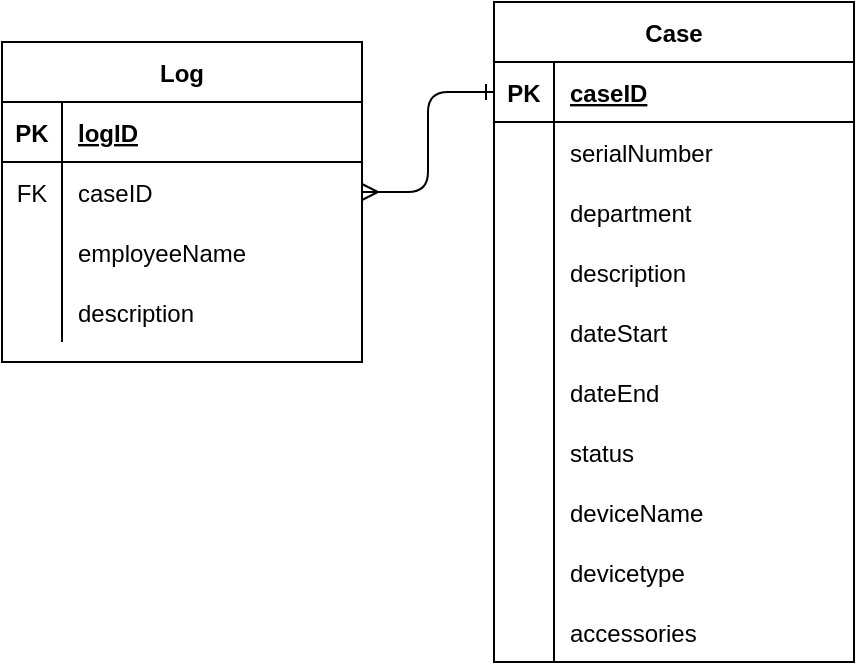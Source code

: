 <mxfile version="13.7.9" type="device"><diagram name="Page-1" id="b5b7bab2-c9e2-2cf4-8b2a-24fd1a2a6d21"><mxGraphModel dx="1024" dy="592" grid="1" gridSize="10" guides="1" tooltips="1" connect="1" arrows="1" fold="1" page="1" pageScale="1" pageWidth="827" pageHeight="1169" background="#ffffff" math="0" shadow="0"><root><mxCell id="0"/><mxCell id="1" parent="0"/><mxCell id="rIaqy_Twixk4XwZA-bf0-27" value="Case" style="shape=table;startSize=30;container=1;collapsible=1;childLayout=tableLayout;fixedRows=1;rowLines=0;fontStyle=1;align=center;resizeLast=1;" parent="1" vertex="1"><mxGeometry x="660" y="330" width="180" height="330" as="geometry"/></mxCell><mxCell id="rIaqy_Twixk4XwZA-bf0-28" value="" style="shape=partialRectangle;collapsible=0;dropTarget=0;pointerEvents=0;fillColor=none;top=0;left=0;bottom=1;right=0;points=[[0,0.5],[1,0.5]];portConstraint=eastwest;" parent="rIaqy_Twixk4XwZA-bf0-27" vertex="1"><mxGeometry y="30" width="180" height="30" as="geometry"/></mxCell><mxCell id="rIaqy_Twixk4XwZA-bf0-29" value="PK" style="shape=partialRectangle;connectable=0;fillColor=none;top=0;left=0;bottom=0;right=0;fontStyle=1;overflow=hidden;" parent="rIaqy_Twixk4XwZA-bf0-28" vertex="1"><mxGeometry width="30" height="30" as="geometry"/></mxCell><mxCell id="rIaqy_Twixk4XwZA-bf0-30" value="caseID" style="shape=partialRectangle;connectable=0;fillColor=none;top=0;left=0;bottom=0;right=0;align=left;spacingLeft=6;fontStyle=5;overflow=hidden;" parent="rIaqy_Twixk4XwZA-bf0-28" vertex="1"><mxGeometry x="30" width="150" height="30" as="geometry"/></mxCell><mxCell id="rIaqy_Twixk4XwZA-bf0-31" value="" style="shape=partialRectangle;collapsible=0;dropTarget=0;pointerEvents=0;fillColor=none;top=0;left=0;bottom=0;right=0;points=[[0,0.5],[1,0.5]];portConstraint=eastwest;" parent="rIaqy_Twixk4XwZA-bf0-27" vertex="1"><mxGeometry y="60" width="180" height="30" as="geometry"/></mxCell><mxCell id="rIaqy_Twixk4XwZA-bf0-32" value="" style="shape=partialRectangle;connectable=0;fillColor=none;top=0;left=0;bottom=0;right=0;editable=1;overflow=hidden;" parent="rIaqy_Twixk4XwZA-bf0-31" vertex="1"><mxGeometry width="30" height="30" as="geometry"/></mxCell><mxCell id="rIaqy_Twixk4XwZA-bf0-33" value="serialNumber" style="shape=partialRectangle;connectable=0;fillColor=none;top=0;left=0;bottom=0;right=0;align=left;spacingLeft=6;overflow=hidden;" parent="rIaqy_Twixk4XwZA-bf0-31" vertex="1"><mxGeometry x="30" width="150" height="30" as="geometry"/></mxCell><mxCell id="rIaqy_Twixk4XwZA-bf0-34" value="" style="shape=partialRectangle;collapsible=0;dropTarget=0;pointerEvents=0;fillColor=none;top=0;left=0;bottom=0;right=0;points=[[0,0.5],[1,0.5]];portConstraint=eastwest;" parent="rIaqy_Twixk4XwZA-bf0-27" vertex="1"><mxGeometry y="90" width="180" height="30" as="geometry"/></mxCell><mxCell id="rIaqy_Twixk4XwZA-bf0-35" value="" style="shape=partialRectangle;connectable=0;fillColor=none;top=0;left=0;bottom=0;right=0;editable=1;overflow=hidden;" parent="rIaqy_Twixk4XwZA-bf0-34" vertex="1"><mxGeometry width="30" height="30" as="geometry"/></mxCell><mxCell id="rIaqy_Twixk4XwZA-bf0-36" value="department" style="shape=partialRectangle;connectable=0;fillColor=none;top=0;left=0;bottom=0;right=0;align=left;spacingLeft=6;overflow=hidden;" parent="rIaqy_Twixk4XwZA-bf0-34" vertex="1"><mxGeometry x="30" width="150" height="30" as="geometry"/></mxCell><mxCell id="rIaqy_Twixk4XwZA-bf0-72" value="" style="shape=partialRectangle;collapsible=0;dropTarget=0;pointerEvents=0;fillColor=none;top=0;left=0;bottom=0;right=0;points=[[0,0.5],[1,0.5]];portConstraint=eastwest;" parent="rIaqy_Twixk4XwZA-bf0-27" vertex="1"><mxGeometry y="120" width="180" height="30" as="geometry"/></mxCell><mxCell id="rIaqy_Twixk4XwZA-bf0-73" value="" style="shape=partialRectangle;connectable=0;fillColor=none;top=0;left=0;bottom=0;right=0;editable=1;overflow=hidden;" parent="rIaqy_Twixk4XwZA-bf0-72" vertex="1"><mxGeometry width="30" height="30" as="geometry"/></mxCell><mxCell id="rIaqy_Twixk4XwZA-bf0-74" value="description" style="shape=partialRectangle;connectable=0;fillColor=none;top=0;left=0;bottom=0;right=0;align=left;spacingLeft=6;overflow=hidden;" parent="rIaqy_Twixk4XwZA-bf0-72" vertex="1"><mxGeometry x="30" width="150" height="30" as="geometry"/></mxCell><mxCell id="rIaqy_Twixk4XwZA-bf0-8" value="" style="shape=partialRectangle;collapsible=0;dropTarget=0;pointerEvents=0;fillColor=none;top=0;left=0;bottom=0;right=0;points=[[0,0.5],[1,0.5]];portConstraint=eastwest;" parent="rIaqy_Twixk4XwZA-bf0-27" vertex="1"><mxGeometry y="150" width="180" height="30" as="geometry"/></mxCell><mxCell id="rIaqy_Twixk4XwZA-bf0-9" value="" style="shape=partialRectangle;connectable=0;fillColor=none;top=0;left=0;bottom=0;right=0;editable=1;overflow=hidden;" parent="rIaqy_Twixk4XwZA-bf0-8" vertex="1"><mxGeometry width="30" height="30" as="geometry"/></mxCell><mxCell id="rIaqy_Twixk4XwZA-bf0-10" value="dateStart" style="shape=partialRectangle;connectable=0;fillColor=none;top=0;left=0;bottom=0;right=0;align=left;spacingLeft=6;overflow=hidden;" parent="rIaqy_Twixk4XwZA-bf0-8" vertex="1"><mxGeometry x="30" width="150" height="30" as="geometry"/></mxCell><mxCell id="rIaqy_Twixk4XwZA-bf0-11" value="" style="shape=partialRectangle;collapsible=0;dropTarget=0;pointerEvents=0;fillColor=none;top=0;left=0;bottom=0;right=0;points=[[0,0.5],[1,0.5]];portConstraint=eastwest;" parent="rIaqy_Twixk4XwZA-bf0-27" vertex="1"><mxGeometry y="180" width="180" height="30" as="geometry"/></mxCell><mxCell id="rIaqy_Twixk4XwZA-bf0-12" value="" style="shape=partialRectangle;connectable=0;fillColor=none;top=0;left=0;bottom=0;right=0;editable=1;overflow=hidden;" parent="rIaqy_Twixk4XwZA-bf0-11" vertex="1"><mxGeometry width="30" height="30" as="geometry"/></mxCell><mxCell id="rIaqy_Twixk4XwZA-bf0-13" value="dateEnd" style="shape=partialRectangle;connectable=0;fillColor=none;top=0;left=0;bottom=0;right=0;align=left;spacingLeft=6;overflow=hidden;" parent="rIaqy_Twixk4XwZA-bf0-11" vertex="1"><mxGeometry x="30" width="150" height="30" as="geometry"/></mxCell><mxCell id="rIaqy_Twixk4XwZA-bf0-63" value="" style="shape=partialRectangle;collapsible=0;dropTarget=0;pointerEvents=0;fillColor=none;top=0;left=0;bottom=0;right=0;points=[[0,0.5],[1,0.5]];portConstraint=eastwest;" parent="rIaqy_Twixk4XwZA-bf0-27" vertex="1"><mxGeometry y="210" width="180" height="30" as="geometry"/></mxCell><mxCell id="rIaqy_Twixk4XwZA-bf0-64" value="" style="shape=partialRectangle;connectable=0;fillColor=none;top=0;left=0;bottom=0;right=0;editable=1;overflow=hidden;" parent="rIaqy_Twixk4XwZA-bf0-63" vertex="1"><mxGeometry width="30" height="30" as="geometry"/></mxCell><mxCell id="rIaqy_Twixk4XwZA-bf0-65" value="status" style="shape=partialRectangle;connectable=0;fillColor=none;top=0;left=0;bottom=0;right=0;align=left;spacingLeft=6;overflow=hidden;" parent="rIaqy_Twixk4XwZA-bf0-63" vertex="1"><mxGeometry x="30" width="150" height="30" as="geometry"/></mxCell><mxCell id="rIaqy_Twixk4XwZA-bf0-124" value="" style="shape=partialRectangle;collapsible=0;dropTarget=0;pointerEvents=0;fillColor=none;top=0;left=0;bottom=0;right=0;points=[[0,0.5],[1,0.5]];portConstraint=eastwest;" parent="rIaqy_Twixk4XwZA-bf0-27" vertex="1"><mxGeometry y="240" width="180" height="30" as="geometry"/></mxCell><mxCell id="rIaqy_Twixk4XwZA-bf0-125" value="" style="shape=partialRectangle;connectable=0;fillColor=none;top=0;left=0;bottom=0;right=0;editable=1;overflow=hidden;" parent="rIaqy_Twixk4XwZA-bf0-124" vertex="1"><mxGeometry width="30" height="30" as="geometry"/></mxCell><mxCell id="rIaqy_Twixk4XwZA-bf0-126" value="deviceName" style="shape=partialRectangle;connectable=0;fillColor=none;top=0;left=0;bottom=0;right=0;align=left;spacingLeft=6;overflow=hidden;" parent="rIaqy_Twixk4XwZA-bf0-124" vertex="1"><mxGeometry x="30" width="150" height="30" as="geometry"/></mxCell><mxCell id="rIaqy_Twixk4XwZA-bf0-66" value="" style="shape=partialRectangle;collapsible=0;dropTarget=0;pointerEvents=0;fillColor=none;top=0;left=0;bottom=0;right=0;points=[[0,0.5],[1,0.5]];portConstraint=eastwest;" parent="rIaqy_Twixk4XwZA-bf0-27" vertex="1"><mxGeometry y="270" width="180" height="30" as="geometry"/></mxCell><mxCell id="rIaqy_Twixk4XwZA-bf0-67" value="" style="shape=partialRectangle;connectable=0;fillColor=none;top=0;left=0;bottom=0;right=0;editable=1;overflow=hidden;" parent="rIaqy_Twixk4XwZA-bf0-66" vertex="1"><mxGeometry width="30" height="30" as="geometry"/></mxCell><mxCell id="rIaqy_Twixk4XwZA-bf0-68" value="devicetype" style="shape=partialRectangle;connectable=0;fillColor=none;top=0;left=0;bottom=0;right=0;align=left;spacingLeft=6;overflow=hidden;" parent="rIaqy_Twixk4XwZA-bf0-66" vertex="1"><mxGeometry x="30" width="150" height="30" as="geometry"/></mxCell><mxCell id="rIaqy_Twixk4XwZA-bf0-127" value="" style="shape=partialRectangle;collapsible=0;dropTarget=0;pointerEvents=0;fillColor=none;top=0;left=0;bottom=0;right=0;points=[[0,0.5],[1,0.5]];portConstraint=eastwest;" parent="rIaqy_Twixk4XwZA-bf0-27" vertex="1"><mxGeometry y="300" width="180" height="30" as="geometry"/></mxCell><mxCell id="rIaqy_Twixk4XwZA-bf0-128" value="" style="shape=partialRectangle;connectable=0;fillColor=none;top=0;left=0;bottom=0;right=0;editable=1;overflow=hidden;" parent="rIaqy_Twixk4XwZA-bf0-127" vertex="1"><mxGeometry width="30" height="30" as="geometry"/></mxCell><mxCell id="rIaqy_Twixk4XwZA-bf0-129" value="accessories" style="shape=partialRectangle;connectable=0;fillColor=none;top=0;left=0;bottom=0;right=0;align=left;spacingLeft=6;overflow=hidden;" parent="rIaqy_Twixk4XwZA-bf0-127" vertex="1"><mxGeometry x="30" width="150" height="30" as="geometry"/></mxCell><mxCell id="rIaqy_Twixk4XwZA-bf0-106" value="" style="fontSize=12;html=1;endArrow=ERmany;entryX=1;entryY=0.5;entryDx=0;entryDy=0;exitX=0;exitY=0.5;exitDx=0;exitDy=0;edgeStyle=orthogonalEdgeStyle;startArrow=ERone;startFill=0;endFill=0;" parent="1" source="rIaqy_Twixk4XwZA-bf0-28" target="rIaqy_Twixk4XwZA-bf0-93" edge="1"><mxGeometry width="100" height="100" relative="1" as="geometry"><mxPoint x="650" y="570" as="sourcePoint"/><mxPoint x="750" y="470" as="targetPoint"/></mxGeometry></mxCell><mxCell id="rIaqy_Twixk4XwZA-bf0-89" value="Log" style="shape=table;startSize=30;container=1;collapsible=1;childLayout=tableLayout;fixedRows=1;rowLines=0;fontStyle=1;align=center;resizeLast=1;" parent="1" vertex="1"><mxGeometry x="414" y="350" width="180" height="160" as="geometry"/></mxCell><mxCell id="rIaqy_Twixk4XwZA-bf0-90" value="" style="shape=partialRectangle;collapsible=0;dropTarget=0;pointerEvents=0;fillColor=none;top=0;left=0;bottom=1;right=0;points=[[0,0.5],[1,0.5]];portConstraint=eastwest;" parent="rIaqy_Twixk4XwZA-bf0-89" vertex="1"><mxGeometry y="30" width="180" height="30" as="geometry"/></mxCell><mxCell id="rIaqy_Twixk4XwZA-bf0-91" value="PK" style="shape=partialRectangle;connectable=0;fillColor=none;top=0;left=0;bottom=0;right=0;fontStyle=1;overflow=hidden;" parent="rIaqy_Twixk4XwZA-bf0-90" vertex="1"><mxGeometry width="30" height="30" as="geometry"/></mxCell><mxCell id="rIaqy_Twixk4XwZA-bf0-92" value="logID" style="shape=partialRectangle;connectable=0;fillColor=none;top=0;left=0;bottom=0;right=0;align=left;spacingLeft=6;fontStyle=5;overflow=hidden;" parent="rIaqy_Twixk4XwZA-bf0-90" vertex="1"><mxGeometry x="30" width="150" height="30" as="geometry"/></mxCell><mxCell id="rIaqy_Twixk4XwZA-bf0-93" value="" style="shape=partialRectangle;collapsible=0;dropTarget=0;pointerEvents=0;fillColor=none;top=0;left=0;bottom=0;right=0;points=[[0,0.5],[1,0.5]];portConstraint=eastwest;" parent="rIaqy_Twixk4XwZA-bf0-89" vertex="1"><mxGeometry y="60" width="180" height="30" as="geometry"/></mxCell><mxCell id="rIaqy_Twixk4XwZA-bf0-94" value="FK" style="shape=partialRectangle;connectable=0;fillColor=none;top=0;left=0;bottom=0;right=0;editable=1;overflow=hidden;" parent="rIaqy_Twixk4XwZA-bf0-93" vertex="1"><mxGeometry width="30" height="30" as="geometry"/></mxCell><mxCell id="rIaqy_Twixk4XwZA-bf0-95" value="caseID" style="shape=partialRectangle;connectable=0;fillColor=none;top=0;left=0;bottom=0;right=0;align=left;spacingLeft=6;overflow=hidden;" parent="rIaqy_Twixk4XwZA-bf0-93" vertex="1"><mxGeometry x="30" width="150" height="30" as="geometry"/></mxCell><mxCell id="koHN6AXXCg73QkuhDpiQ-1" value="" style="shape=partialRectangle;collapsible=0;dropTarget=0;pointerEvents=0;fillColor=none;top=0;left=0;bottom=0;right=0;points=[[0,0.5],[1,0.5]];portConstraint=eastwest;" vertex="1" parent="rIaqy_Twixk4XwZA-bf0-89"><mxGeometry y="90" width="180" height="30" as="geometry"/></mxCell><mxCell id="koHN6AXXCg73QkuhDpiQ-2" value="" style="shape=partialRectangle;connectable=0;fillColor=none;top=0;left=0;bottom=0;right=0;editable=1;overflow=hidden;" vertex="1" parent="koHN6AXXCg73QkuhDpiQ-1"><mxGeometry width="30" height="30" as="geometry"/></mxCell><mxCell id="koHN6AXXCg73QkuhDpiQ-3" value="employeeName" style="shape=partialRectangle;connectable=0;fillColor=none;top=0;left=0;bottom=0;right=0;align=left;spacingLeft=6;overflow=hidden;" vertex="1" parent="koHN6AXXCg73QkuhDpiQ-1"><mxGeometry x="30" width="150" height="30" as="geometry"/></mxCell><mxCell id="koHN6AXXCg73QkuhDpiQ-13" value="" style="shape=partialRectangle;collapsible=0;dropTarget=0;pointerEvents=0;fillColor=none;top=0;left=0;bottom=0;right=0;points=[[0,0.5],[1,0.5]];portConstraint=eastwest;" vertex="1" parent="rIaqy_Twixk4XwZA-bf0-89"><mxGeometry y="120" width="180" height="30" as="geometry"/></mxCell><mxCell id="koHN6AXXCg73QkuhDpiQ-14" value="" style="shape=partialRectangle;connectable=0;fillColor=none;top=0;left=0;bottom=0;right=0;editable=1;overflow=hidden;" vertex="1" parent="koHN6AXXCg73QkuhDpiQ-13"><mxGeometry width="30" height="30" as="geometry"/></mxCell><mxCell id="koHN6AXXCg73QkuhDpiQ-15" value="description" style="shape=partialRectangle;connectable=0;fillColor=none;top=0;left=0;bottom=0;right=0;align=left;spacingLeft=6;overflow=hidden;" vertex="1" parent="koHN6AXXCg73QkuhDpiQ-13"><mxGeometry x="30" width="150" height="30" as="geometry"/></mxCell></root></mxGraphModel></diagram></mxfile>